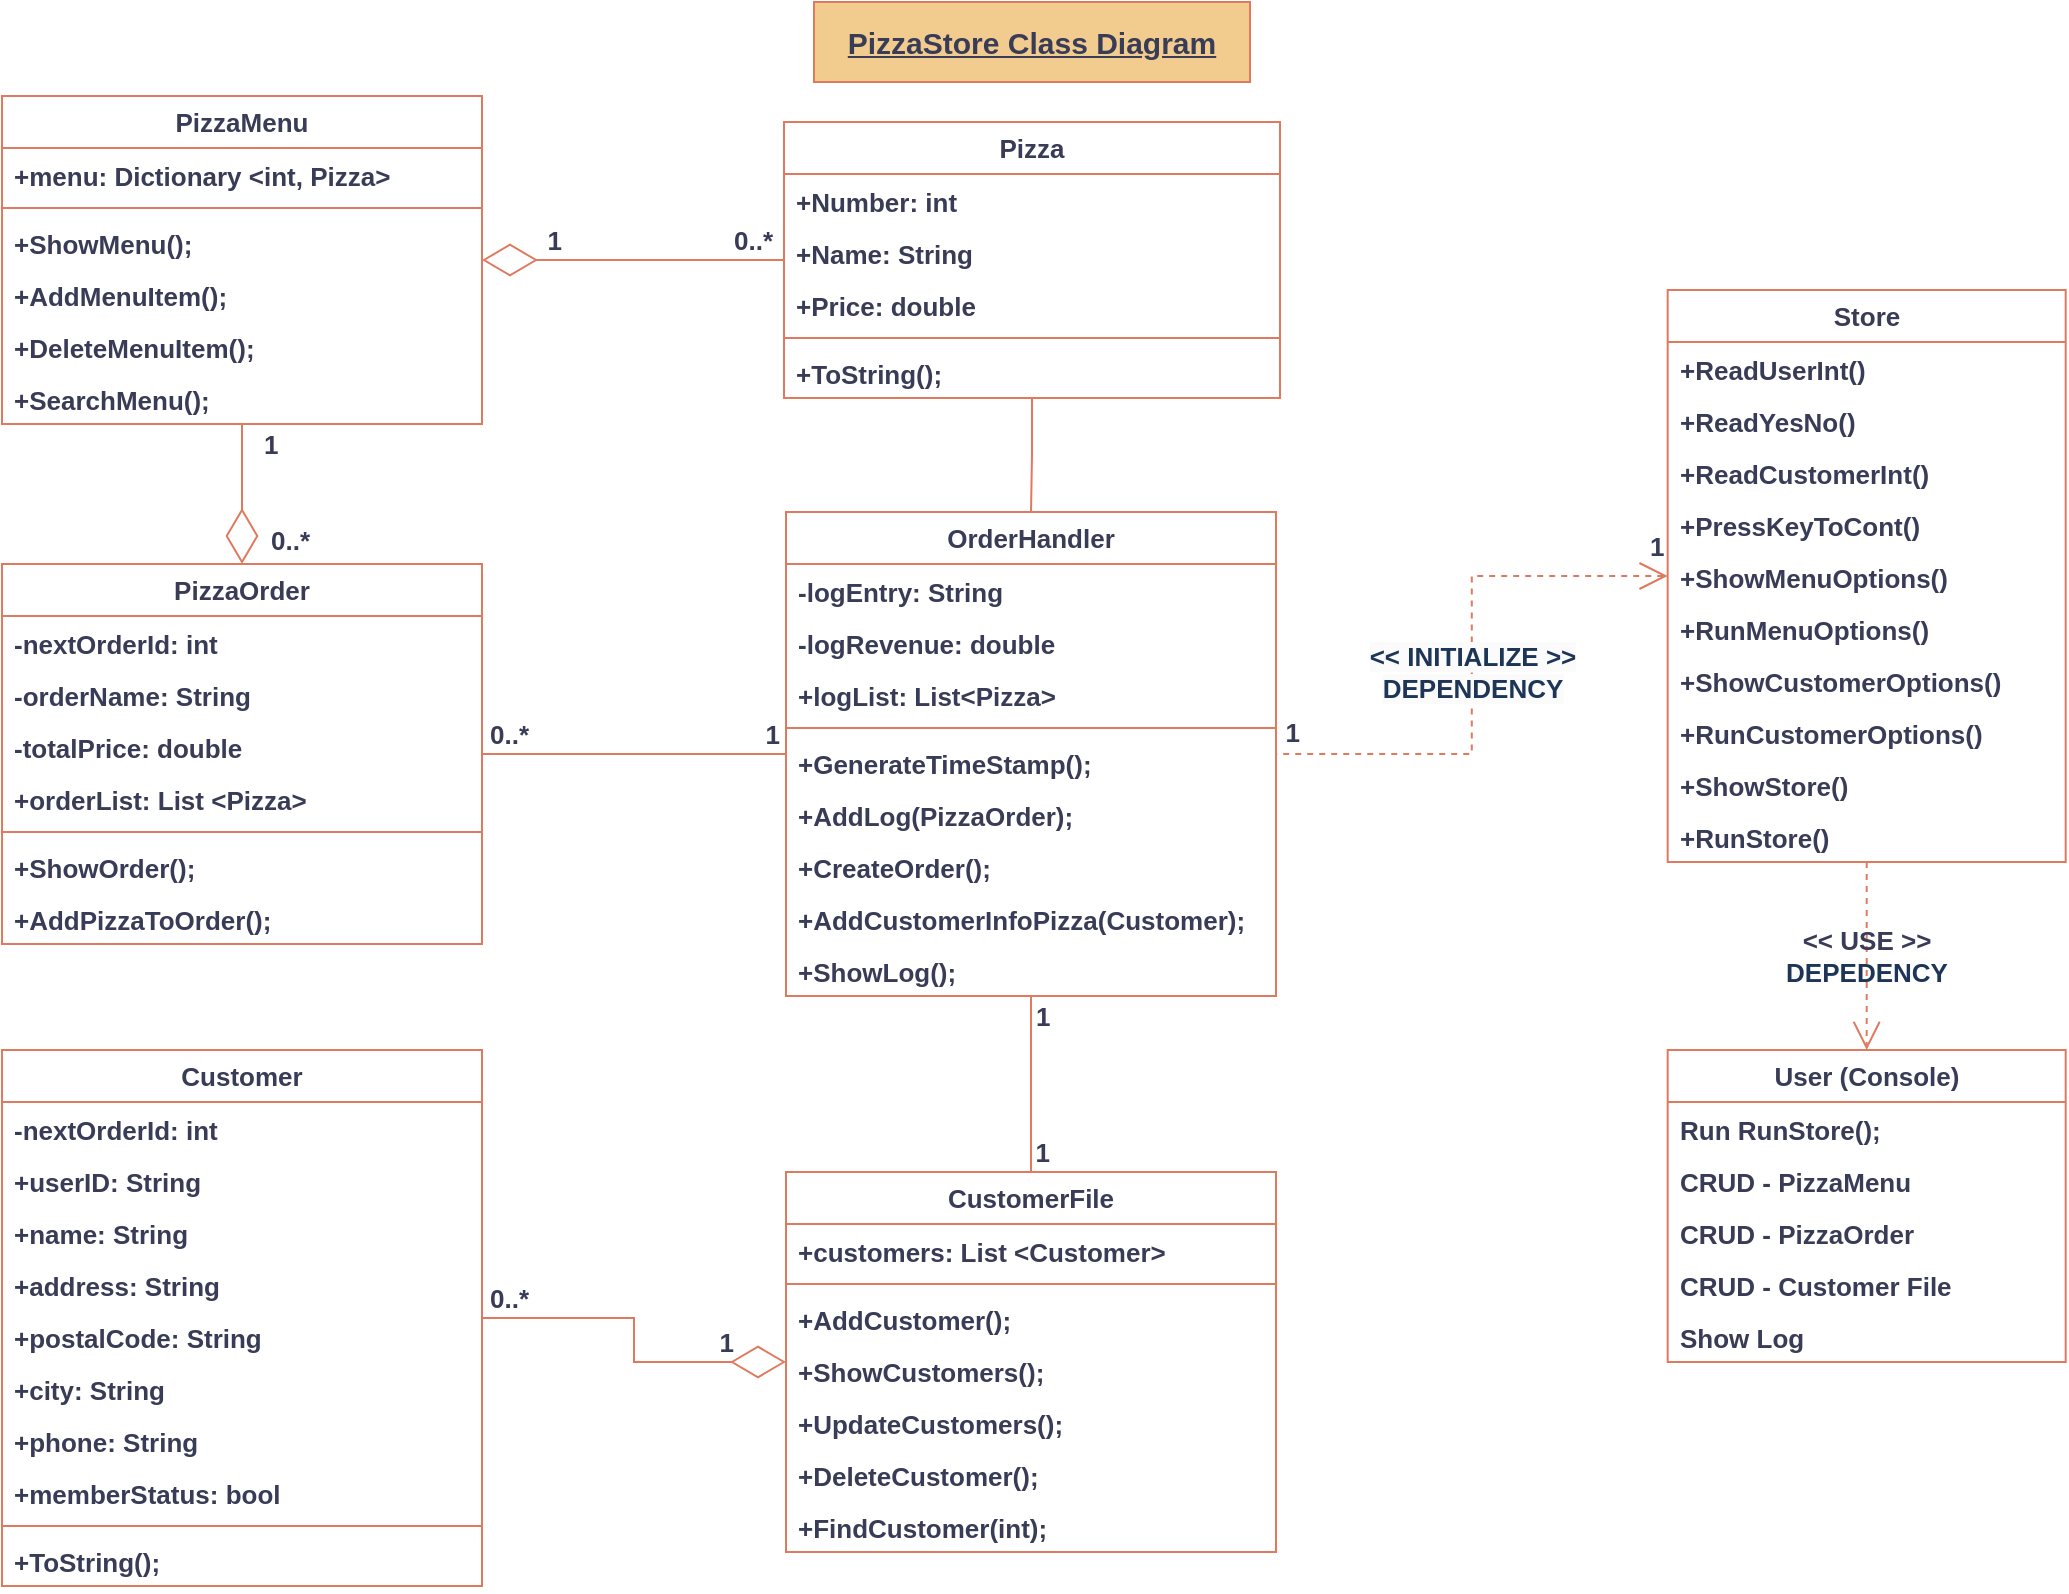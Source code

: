 <mxfile version="22.1.0" type="github">
  <diagram id="C5RBs43oDa-KdzZeNtuy" name="Page-1">
    <mxGraphModel dx="1185" dy="627" grid="1" gridSize="10" guides="1" tooltips="1" connect="1" arrows="1" fold="1" page="1" pageScale="1" pageWidth="1169" pageHeight="827" math="0" shadow="0">
      <root>
        <mxCell id="WIyWlLk6GJQsqaUBKTNV-0" />
        <mxCell id="WIyWlLk6GJQsqaUBKTNV-1" parent="WIyWlLk6GJQsqaUBKTNV-0" />
        <mxCell id="bQJ-rLeKdSGz1fPd3Oes-1" style="edgeStyle=orthogonalEdgeStyle;rounded=0;orthogonalLoop=1;jettySize=auto;html=1;endArrow=none;endFill=0;fillColor=#F2CC8F;strokeColor=#E07A5F;labelBackgroundColor=none;fontColor=default;" parent="WIyWlLk6GJQsqaUBKTNV-1" source="Lri-4pAWPh4FQ8ncXx80-12" target="Lri-4pAWPh4FQ8ncXx80-90" edge="1">
          <mxGeometry relative="1" as="geometry" />
        </mxCell>
        <mxCell id="Lri-4pAWPh4FQ8ncXx80-12" value="Pizza" style="swimlane;fontStyle=1;childLayout=stackLayout;horizontal=1;startSize=26;fillColor=none;horizontalStack=0;resizeParent=1;resizeParentMax=0;resizeLast=0;collapsible=1;marginBottom=0;whiteSpace=wrap;html=1;fontSize=13;spacing=2;rounded=0;labelBackgroundColor=none;strokeColor=#E07A5F;fontColor=#393C56;" parent="WIyWlLk6GJQsqaUBKTNV-1" vertex="1">
          <mxGeometry x="461" y="75" width="248" height="138" as="geometry" />
        </mxCell>
        <mxCell id="Lri-4pAWPh4FQ8ncXx80-13" value="+Number: int" style="text;strokeColor=none;fillColor=none;align=left;verticalAlign=top;spacingLeft=4;spacingRight=4;overflow=hidden;rotatable=0;points=[[0,0.5],[1,0.5]];portConstraint=eastwest;whiteSpace=wrap;html=1;fontSize=13;spacing=2;rounded=0;labelBackgroundColor=none;fontColor=#393C56;fontStyle=1" parent="Lri-4pAWPh4FQ8ncXx80-12" vertex="1">
          <mxGeometry y="26" width="248" height="26" as="geometry" />
        </mxCell>
        <mxCell id="Lri-4pAWPh4FQ8ncXx80-14" value="+Name: String" style="text;strokeColor=none;fillColor=none;align=left;verticalAlign=top;spacingLeft=4;spacingRight=4;overflow=hidden;rotatable=0;points=[[0,0.5],[1,0.5]];portConstraint=eastwest;whiteSpace=wrap;html=1;fontSize=13;spacing=2;rounded=0;labelBackgroundColor=none;fontColor=#393C56;fontStyle=1" parent="Lri-4pAWPh4FQ8ncXx80-12" vertex="1">
          <mxGeometry y="52" width="248" height="26" as="geometry" />
        </mxCell>
        <mxCell id="Lri-4pAWPh4FQ8ncXx80-15" value="+Price: double" style="text;strokeColor=none;fillColor=none;align=left;verticalAlign=top;spacingLeft=4;spacingRight=4;overflow=hidden;rotatable=0;points=[[0,0.5],[1,0.5]];portConstraint=eastwest;whiteSpace=wrap;html=1;fontSize=13;spacing=2;rounded=0;labelBackgroundColor=none;fontColor=#393C56;fontStyle=1" parent="Lri-4pAWPh4FQ8ncXx80-12" vertex="1">
          <mxGeometry y="78" width="248" height="26" as="geometry" />
        </mxCell>
        <mxCell id="Lri-4pAWPh4FQ8ncXx80-107" value="" style="line;strokeWidth=1;fillColor=none;align=left;verticalAlign=middle;spacingTop=-1;spacingLeft=3;spacingRight=3;rotatable=0;labelPosition=right;points=[];portConstraint=eastwest;strokeColor=#E07A5F;fontColor=#393C56;labelBackgroundColor=none;" parent="Lri-4pAWPh4FQ8ncXx80-12" vertex="1">
          <mxGeometry y="104" width="248" height="8" as="geometry" />
        </mxCell>
        <mxCell id="Lri-4pAWPh4FQ8ncXx80-108" value="+ToString();" style="text;strokeColor=none;fillColor=none;align=left;verticalAlign=top;spacingLeft=4;spacingRight=4;overflow=hidden;rotatable=0;points=[[0,0.5],[1,0.5]];portConstraint=eastwest;whiteSpace=wrap;html=1;fontSize=13;spacing=2;rounded=0;labelBackgroundColor=none;fontColor=#393C56;fontStyle=1" parent="Lri-4pAWPh4FQ8ncXx80-12" vertex="1">
          <mxGeometry y="112" width="248" height="26" as="geometry" />
        </mxCell>
        <mxCell id="Lri-4pAWPh4FQ8ncXx80-16" value="User (Console)" style="swimlane;fontStyle=1;childLayout=stackLayout;horizontal=1;startSize=26;fillColor=none;horizontalStack=0;resizeParent=1;resizeParentMax=0;resizeLast=0;collapsible=1;marginBottom=0;whiteSpace=wrap;html=1;fontSize=13;spacing=2;rounded=0;labelBackgroundColor=none;strokeColor=#E07A5F;fontColor=#393C56;" parent="WIyWlLk6GJQsqaUBKTNV-1" vertex="1">
          <mxGeometry x="902.84" y="539" width="199" height="156" as="geometry" />
        </mxCell>
        <mxCell id="Lri-4pAWPh4FQ8ncXx80-17" value="Run RunStore();" style="text;strokeColor=none;fillColor=none;align=left;verticalAlign=top;spacingLeft=4;spacingRight=4;overflow=hidden;rotatable=0;points=[[0,0.5],[1,0.5]];portConstraint=eastwest;whiteSpace=wrap;html=1;fontSize=13;spacing=2;rounded=0;labelBackgroundColor=none;fontColor=#393C56;fontStyle=1" parent="Lri-4pAWPh4FQ8ncXx80-16" vertex="1">
          <mxGeometry y="26" width="199" height="26" as="geometry" />
        </mxCell>
        <mxCell id="Lri-4pAWPh4FQ8ncXx80-18" value="CRUD - PizzaMenu" style="text;strokeColor=none;fillColor=none;align=left;verticalAlign=top;spacingLeft=4;spacingRight=4;overflow=hidden;rotatable=0;points=[[0,0.5],[1,0.5]];portConstraint=eastwest;whiteSpace=wrap;html=1;fontSize=13;spacing=2;rounded=0;labelBackgroundColor=none;fontColor=#393C56;fontStyle=1" parent="Lri-4pAWPh4FQ8ncXx80-16" vertex="1">
          <mxGeometry y="52" width="199" height="26" as="geometry" />
        </mxCell>
        <mxCell id="Lri-4pAWPh4FQ8ncXx80-110" value="CRUD - PizzaOrder" style="text;strokeColor=none;fillColor=none;align=left;verticalAlign=top;spacingLeft=4;spacingRight=4;overflow=hidden;rotatable=0;points=[[0,0.5],[1,0.5]];portConstraint=eastwest;whiteSpace=wrap;html=1;fontSize=13;spacing=2;rounded=0;labelBackgroundColor=none;fontColor=#393C56;fontStyle=1" parent="Lri-4pAWPh4FQ8ncXx80-16" vertex="1">
          <mxGeometry y="78" width="199" height="26" as="geometry" />
        </mxCell>
        <mxCell id="Lri-4pAWPh4FQ8ncXx80-19" value="CRUD - Customer File&amp;nbsp;" style="text;strokeColor=none;fillColor=none;align=left;verticalAlign=top;spacingLeft=4;spacingRight=4;overflow=hidden;rotatable=0;points=[[0,0.5],[1,0.5]];portConstraint=eastwest;whiteSpace=wrap;html=1;fontSize=13;spacing=2;rounded=0;labelBackgroundColor=none;fontColor=#393C56;fontStyle=1" parent="Lri-4pAWPh4FQ8ncXx80-16" vertex="1">
          <mxGeometry y="104" width="199" height="26" as="geometry" />
        </mxCell>
        <mxCell id="Lri-4pAWPh4FQ8ncXx80-20" value="Show Log" style="text;strokeColor=none;fillColor=none;align=left;verticalAlign=top;spacingLeft=4;spacingRight=4;overflow=hidden;rotatable=0;points=[[0,0.5],[1,0.5]];portConstraint=eastwest;whiteSpace=wrap;html=1;fontSize=13;spacing=2;rounded=0;labelBackgroundColor=none;fontColor=#393C56;fontStyle=1" parent="Lri-4pAWPh4FQ8ncXx80-16" vertex="1">
          <mxGeometry y="130" width="199" height="26" as="geometry" />
        </mxCell>
        <mxCell id="Lri-4pAWPh4FQ8ncXx80-30" value="PizzaOrder" style="swimlane;fontStyle=1;childLayout=stackLayout;horizontal=1;startSize=26;fillColor=none;horizontalStack=0;resizeParent=1;resizeParentMax=0;resizeLast=0;collapsible=1;marginBottom=0;whiteSpace=wrap;html=1;fontSize=13;spacing=2;rounded=0;labelBackgroundColor=none;strokeColor=#E07A5F;fontColor=#393C56;" parent="WIyWlLk6GJQsqaUBKTNV-1" vertex="1">
          <mxGeometry x="70" y="296" width="240" height="190" as="geometry" />
        </mxCell>
        <mxCell id="Lri-4pAWPh4FQ8ncXx80-32" value="-nextOrderId: int" style="text;strokeColor=none;fillColor=none;align=left;verticalAlign=top;spacingLeft=4;spacingRight=4;overflow=hidden;rotatable=0;points=[[0,0.5],[1,0.5]];portConstraint=eastwest;whiteSpace=wrap;html=1;fontSize=13;spacing=2;rounded=0;labelBackgroundColor=none;fontColor=#393C56;fontStyle=1" parent="Lri-4pAWPh4FQ8ncXx80-30" vertex="1">
          <mxGeometry y="26" width="240" height="26" as="geometry" />
        </mxCell>
        <mxCell id="Lri-4pAWPh4FQ8ncXx80-33" value="-orderName: String" style="text;strokeColor=none;fillColor=none;align=left;verticalAlign=top;spacingLeft=4;spacingRight=4;overflow=hidden;rotatable=0;points=[[0,0.5],[1,0.5]];portConstraint=eastwest;whiteSpace=wrap;html=1;fontSize=13;spacing=2;rounded=0;labelBackgroundColor=none;fontColor=#393C56;fontStyle=1" parent="Lri-4pAWPh4FQ8ncXx80-30" vertex="1">
          <mxGeometry y="52" width="240" height="26" as="geometry" />
        </mxCell>
        <mxCell id="Lri-4pAWPh4FQ8ncXx80-34" value="-totalPrice: double" style="text;strokeColor=none;fillColor=none;align=left;verticalAlign=top;spacingLeft=4;spacingRight=4;overflow=hidden;rotatable=0;points=[[0,0.5],[1,0.5]];portConstraint=eastwest;whiteSpace=wrap;html=1;fontSize=13;spacing=2;rounded=0;labelBackgroundColor=none;fontColor=#393C56;fontStyle=1" parent="Lri-4pAWPh4FQ8ncXx80-30" vertex="1">
          <mxGeometry y="78" width="240" height="26" as="geometry" />
        </mxCell>
        <mxCell id="Lri-4pAWPh4FQ8ncXx80-31" value="+orderList: List &amp;lt;Pizza&amp;gt;" style="text;strokeColor=none;fillColor=none;align=left;verticalAlign=top;spacingLeft=4;spacingRight=4;overflow=hidden;rotatable=0;points=[[0,0.5],[1,0.5]];portConstraint=eastwest;whiteSpace=wrap;html=1;fontSize=13;spacing=2;rounded=0;labelBackgroundColor=none;fontColor=#393C56;fontStyle=1" parent="Lri-4pAWPh4FQ8ncXx80-30" vertex="1">
          <mxGeometry y="104" width="240" height="26" as="geometry" />
        </mxCell>
        <mxCell id="Lri-4pAWPh4FQ8ncXx80-101" value="" style="line;strokeWidth=1;fillColor=none;align=left;verticalAlign=middle;spacingTop=-1;spacingLeft=3;spacingRight=3;rotatable=0;labelPosition=right;points=[];portConstraint=eastwest;strokeColor=#E07A5F;labelBackgroundColor=none;fontColor=#393C56;fontSize=13;fontStyle=1" parent="Lri-4pAWPh4FQ8ncXx80-30" vertex="1">
          <mxGeometry y="130" width="240" height="8" as="geometry" />
        </mxCell>
        <mxCell id="Lri-4pAWPh4FQ8ncXx80-35" value="+ShowOrder();" style="text;strokeColor=none;fillColor=none;align=left;verticalAlign=top;spacingLeft=4;spacingRight=4;overflow=hidden;rotatable=0;points=[[0,0.5],[1,0.5]];portConstraint=eastwest;whiteSpace=wrap;html=1;fontSize=13;spacing=2;rounded=0;labelBackgroundColor=none;fontColor=#393C56;fontStyle=1" parent="Lri-4pAWPh4FQ8ncXx80-30" vertex="1">
          <mxGeometry y="138" width="240" height="26" as="geometry" />
        </mxCell>
        <mxCell id="Lri-4pAWPh4FQ8ncXx80-36" value="+AddPizzaToOrder();" style="text;strokeColor=none;fillColor=none;align=left;verticalAlign=top;spacingLeft=4;spacingRight=4;overflow=hidden;rotatable=0;points=[[0,0.5],[1,0.5]];portConstraint=eastwest;whiteSpace=wrap;html=1;fontSize=13;spacing=2;rounded=0;labelBackgroundColor=none;fontColor=#393C56;fontStyle=1" parent="Lri-4pAWPh4FQ8ncXx80-30" vertex="1">
          <mxGeometry y="164" width="240" height="26" as="geometry" />
        </mxCell>
        <mxCell id="Lri-4pAWPh4FQ8ncXx80-37" value="Store" style="swimlane;fontStyle=1;childLayout=stackLayout;horizontal=1;startSize=26;fillColor=none;horizontalStack=0;resizeParent=1;resizeParentMax=0;resizeLast=0;collapsible=1;marginBottom=0;whiteSpace=wrap;html=1;fontSize=13;spacing=2;rounded=0;labelBackgroundColor=none;strokeColor=#E07A5F;fontColor=#393C56;" parent="WIyWlLk6GJQsqaUBKTNV-1" vertex="1">
          <mxGeometry x="902.84" y="159" width="199" height="286" as="geometry" />
        </mxCell>
        <mxCell id="Lri-4pAWPh4FQ8ncXx80-38" value="+ReadUserInt()" style="text;strokeColor=none;fillColor=none;align=left;verticalAlign=top;spacingLeft=4;spacingRight=4;overflow=hidden;rotatable=0;points=[[0,0.5],[1,0.5]];portConstraint=eastwest;whiteSpace=wrap;html=1;fontSize=13;spacing=2;rounded=0;labelBackgroundColor=none;fontColor=#393C56;fontStyle=1" parent="Lri-4pAWPh4FQ8ncXx80-37" vertex="1">
          <mxGeometry y="26" width="199" height="26" as="geometry" />
        </mxCell>
        <mxCell id="Lri-4pAWPh4FQ8ncXx80-39" value="+ReadYesNo()" style="text;strokeColor=none;fillColor=none;align=left;verticalAlign=top;spacingLeft=4;spacingRight=4;overflow=hidden;rotatable=0;points=[[0,0.5],[1,0.5]];portConstraint=eastwest;whiteSpace=wrap;html=1;fontSize=13;spacing=2;rounded=0;labelBackgroundColor=none;fontColor=#393C56;fontStyle=1" parent="Lri-4pAWPh4FQ8ncXx80-37" vertex="1">
          <mxGeometry y="52" width="199" height="26" as="geometry" />
        </mxCell>
        <mxCell id="Lri-4pAWPh4FQ8ncXx80-40" value="+ReadCustomerInt()" style="text;strokeColor=none;fillColor=none;align=left;verticalAlign=top;spacingLeft=4;spacingRight=4;overflow=hidden;rotatable=0;points=[[0,0.5],[1,0.5]];portConstraint=eastwest;whiteSpace=wrap;html=1;fontSize=13;spacing=2;rounded=0;labelBackgroundColor=none;fontColor=#393C56;fontStyle=1" parent="Lri-4pAWPh4FQ8ncXx80-37" vertex="1">
          <mxGeometry y="78" width="199" height="26" as="geometry" />
        </mxCell>
        <mxCell id="Lri-4pAWPh4FQ8ncXx80-41" value="+PressKeyToCont()" style="text;strokeColor=none;fillColor=none;align=left;verticalAlign=top;spacingLeft=4;spacingRight=4;overflow=hidden;rotatable=0;points=[[0,0.5],[1,0.5]];portConstraint=eastwest;whiteSpace=wrap;html=1;fontSize=13;spacing=2;rounded=0;labelBackgroundColor=none;fontColor=#393C56;fontStyle=1" parent="Lri-4pAWPh4FQ8ncXx80-37" vertex="1">
          <mxGeometry y="104" width="199" height="26" as="geometry" />
        </mxCell>
        <mxCell id="Lri-4pAWPh4FQ8ncXx80-42" value="+ShowMenuOptions()" style="text;strokeColor=none;fillColor=none;align=left;verticalAlign=top;spacingLeft=4;spacingRight=4;overflow=hidden;rotatable=0;points=[[0,0.5],[1,0.5]];portConstraint=eastwest;whiteSpace=wrap;html=1;fontSize=13;spacing=2;rounded=0;labelBackgroundColor=none;fontColor=#393C56;fontStyle=1" parent="Lri-4pAWPh4FQ8ncXx80-37" vertex="1">
          <mxGeometry y="130" width="199" height="26" as="geometry" />
        </mxCell>
        <mxCell id="Lri-4pAWPh4FQ8ncXx80-43" value="+RunMenuOptions()" style="text;strokeColor=none;fillColor=none;align=left;verticalAlign=top;spacingLeft=4;spacingRight=4;overflow=hidden;rotatable=0;points=[[0,0.5],[1,0.5]];portConstraint=eastwest;whiteSpace=wrap;html=1;fontSize=13;spacing=2;rounded=0;labelBackgroundColor=none;fontColor=#393C56;fontStyle=1" parent="Lri-4pAWPh4FQ8ncXx80-37" vertex="1">
          <mxGeometry y="156" width="199" height="26" as="geometry" />
        </mxCell>
        <mxCell id="Lri-4pAWPh4FQ8ncXx80-44" value="+ShowCustomerOptions()" style="text;strokeColor=none;fillColor=none;align=left;verticalAlign=top;spacingLeft=4;spacingRight=4;overflow=hidden;rotatable=0;points=[[0,0.5],[1,0.5]];portConstraint=eastwest;whiteSpace=wrap;html=1;fontSize=13;spacing=2;rounded=0;labelBackgroundColor=none;fontColor=#393C56;fontStyle=1" parent="Lri-4pAWPh4FQ8ncXx80-37" vertex="1">
          <mxGeometry y="182" width="199" height="26" as="geometry" />
        </mxCell>
        <mxCell id="Lri-4pAWPh4FQ8ncXx80-45" value="+RunCustomerOptions()" style="text;strokeColor=none;fillColor=none;align=left;verticalAlign=top;spacingLeft=4;spacingRight=4;overflow=hidden;rotatable=0;points=[[0,0.5],[1,0.5]];portConstraint=eastwest;whiteSpace=wrap;html=1;fontSize=13;spacing=2;rounded=0;labelBackgroundColor=none;fontColor=#393C56;fontStyle=1" parent="Lri-4pAWPh4FQ8ncXx80-37" vertex="1">
          <mxGeometry y="208" width="199" height="26" as="geometry" />
        </mxCell>
        <mxCell id="Lri-4pAWPh4FQ8ncXx80-46" value="+ShowStore()" style="text;strokeColor=none;fillColor=none;align=left;verticalAlign=top;spacingLeft=4;spacingRight=4;overflow=hidden;rotatable=0;points=[[0,0.5],[1,0.5]];portConstraint=eastwest;whiteSpace=wrap;html=1;fontSize=13;spacing=2;rounded=0;labelBackgroundColor=none;fontColor=#393C56;fontStyle=1" parent="Lri-4pAWPh4FQ8ncXx80-37" vertex="1">
          <mxGeometry y="234" width="199" height="26" as="geometry" />
        </mxCell>
        <mxCell id="Lri-4pAWPh4FQ8ncXx80-47" value="+RunStore()" style="text;strokeColor=none;fillColor=none;align=left;verticalAlign=top;spacingLeft=4;spacingRight=4;overflow=hidden;rotatable=0;points=[[0,0.5],[1,0.5]];portConstraint=eastwest;whiteSpace=wrap;html=1;fontSize=13;spacing=2;rounded=0;labelBackgroundColor=none;fontColor=#393C56;fontStyle=1" parent="Lri-4pAWPh4FQ8ncXx80-37" vertex="1">
          <mxGeometry y="260" width="199" height="26" as="geometry" />
        </mxCell>
        <mxCell id="Lri-4pAWPh4FQ8ncXx80-48" value="Customer" style="swimlane;fontStyle=1;childLayout=stackLayout;horizontal=1;startSize=26;fillColor=none;horizontalStack=0;resizeParent=1;resizeParentMax=0;resizeLast=0;collapsible=1;marginBottom=0;whiteSpace=wrap;html=1;fontSize=13;spacing=2;rounded=0;labelBackgroundColor=none;strokeColor=#E07A5F;fontColor=#393C56;" parent="WIyWlLk6GJQsqaUBKTNV-1" vertex="1">
          <mxGeometry x="70" y="539" width="240" height="268" as="geometry" />
        </mxCell>
        <mxCell id="Lri-4pAWPh4FQ8ncXx80-49" value="-nextOrderId: int" style="text;strokeColor=none;fillColor=none;align=left;verticalAlign=top;spacingLeft=4;spacingRight=4;overflow=hidden;rotatable=0;points=[[0,0.5],[1,0.5]];portConstraint=eastwest;whiteSpace=wrap;html=1;fontSize=13;spacing=2;rounded=0;labelBackgroundColor=none;fontColor=#393C56;fontStyle=1" parent="Lri-4pAWPh4FQ8ncXx80-48" vertex="1">
          <mxGeometry y="26" width="240" height="26" as="geometry" />
        </mxCell>
        <mxCell id="Lri-4pAWPh4FQ8ncXx80-109" value="+userID: String" style="text;strokeColor=none;fillColor=none;align=left;verticalAlign=top;spacingLeft=4;spacingRight=4;overflow=hidden;rotatable=0;points=[[0,0.5],[1,0.5]];portConstraint=eastwest;whiteSpace=wrap;html=1;fontSize=13;spacing=2;rounded=0;labelBackgroundColor=none;fontColor=#393C56;fontStyle=1" parent="Lri-4pAWPh4FQ8ncXx80-48" vertex="1">
          <mxGeometry y="52" width="240" height="26" as="geometry" />
        </mxCell>
        <mxCell id="Lri-4pAWPh4FQ8ncXx80-50" value="+name: String" style="text;strokeColor=none;fillColor=none;align=left;verticalAlign=top;spacingLeft=4;spacingRight=4;overflow=hidden;rotatable=0;points=[[0,0.5],[1,0.5]];portConstraint=eastwest;whiteSpace=wrap;html=1;fontSize=13;spacing=2;rounded=0;labelBackgroundColor=none;fontColor=#393C56;fontStyle=1" parent="Lri-4pAWPh4FQ8ncXx80-48" vertex="1">
          <mxGeometry y="78" width="240" height="26" as="geometry" />
        </mxCell>
        <mxCell id="Lri-4pAWPh4FQ8ncXx80-51" value="+address: String" style="text;strokeColor=none;fillColor=none;align=left;verticalAlign=top;spacingLeft=4;spacingRight=4;overflow=hidden;rotatable=0;points=[[0,0.5],[1,0.5]];portConstraint=eastwest;whiteSpace=wrap;html=1;fontSize=13;spacing=2;rounded=0;labelBackgroundColor=none;fontColor=#393C56;fontStyle=1" parent="Lri-4pAWPh4FQ8ncXx80-48" vertex="1">
          <mxGeometry y="104" width="240" height="26" as="geometry" />
        </mxCell>
        <mxCell id="Lri-4pAWPh4FQ8ncXx80-52" value="+postalCode: String" style="text;strokeColor=none;fillColor=none;align=left;verticalAlign=top;spacingLeft=4;spacingRight=4;overflow=hidden;rotatable=0;points=[[0,0.5],[1,0.5]];portConstraint=eastwest;whiteSpace=wrap;html=1;fontSize=13;spacing=2;rounded=0;labelBackgroundColor=none;fontColor=#393C56;fontStyle=1" parent="Lri-4pAWPh4FQ8ncXx80-48" vertex="1">
          <mxGeometry y="130" width="240" height="26" as="geometry" />
        </mxCell>
        <mxCell id="Lri-4pAWPh4FQ8ncXx80-53" value="+city: String" style="text;strokeColor=none;fillColor=none;align=left;verticalAlign=top;spacingLeft=4;spacingRight=4;overflow=hidden;rotatable=0;points=[[0,0.5],[1,0.5]];portConstraint=eastwest;whiteSpace=wrap;html=1;fontSize=13;spacing=2;rounded=0;labelBackgroundColor=none;fontColor=#393C56;fontStyle=1" parent="Lri-4pAWPh4FQ8ncXx80-48" vertex="1">
          <mxGeometry y="156" width="240" height="26" as="geometry" />
        </mxCell>
        <mxCell id="Lri-4pAWPh4FQ8ncXx80-54" value="+phone: String" style="text;strokeColor=none;fillColor=none;align=left;verticalAlign=top;spacingLeft=4;spacingRight=4;overflow=hidden;rotatable=0;points=[[0,0.5],[1,0.5]];portConstraint=eastwest;whiteSpace=wrap;html=1;fontSize=13;spacing=2;rounded=0;labelBackgroundColor=none;fontColor=#393C56;fontStyle=1" parent="Lri-4pAWPh4FQ8ncXx80-48" vertex="1">
          <mxGeometry y="182" width="240" height="26" as="geometry" />
        </mxCell>
        <mxCell id="Lri-4pAWPh4FQ8ncXx80-55" value="+memberStatus: bool" style="text;strokeColor=none;fillColor=none;align=left;verticalAlign=top;spacingLeft=4;spacingRight=4;overflow=hidden;rotatable=0;points=[[0,0.5],[1,0.5]];portConstraint=eastwest;whiteSpace=wrap;html=1;fontSize=13;spacing=2;rounded=0;labelBackgroundColor=none;fontColor=#393C56;fontStyle=1" parent="Lri-4pAWPh4FQ8ncXx80-48" vertex="1">
          <mxGeometry y="208" width="240" height="26" as="geometry" />
        </mxCell>
        <mxCell id="Lri-4pAWPh4FQ8ncXx80-104" value="" style="line;strokeWidth=1;fillColor=none;align=left;verticalAlign=middle;spacingTop=-1;spacingLeft=3;spacingRight=3;rotatable=0;labelPosition=right;points=[];portConstraint=eastwest;strokeColor=#E07A5F;labelBackgroundColor=none;fontColor=#393C56;fontSize=13;fontStyle=1" parent="Lri-4pAWPh4FQ8ncXx80-48" vertex="1">
          <mxGeometry y="234" width="240" height="8" as="geometry" />
        </mxCell>
        <mxCell id="Lri-4pAWPh4FQ8ncXx80-102" value="+ToString();" style="text;strokeColor=none;fillColor=none;align=left;verticalAlign=top;spacingLeft=4;spacingRight=4;overflow=hidden;rotatable=0;points=[[0,0.5],[1,0.5]];portConstraint=eastwest;whiteSpace=wrap;html=1;fontSize=13;spacing=2;rounded=0;labelBackgroundColor=none;fontColor=#393C56;fontStyle=1" parent="Lri-4pAWPh4FQ8ncXx80-48" vertex="1">
          <mxGeometry y="242" width="240" height="26" as="geometry" />
        </mxCell>
        <mxCell id="Lri-4pAWPh4FQ8ncXx80-56" value="PizzaMenu" style="swimlane;fontStyle=1;childLayout=stackLayout;horizontal=1;startSize=26;fillColor=none;horizontalStack=0;resizeParent=1;resizeParentMax=0;resizeLast=0;collapsible=1;marginBottom=0;whiteSpace=wrap;html=1;fontSize=13;spacing=2;rounded=0;labelBackgroundColor=none;strokeColor=#E07A5F;fontColor=#393C56;" parent="WIyWlLk6GJQsqaUBKTNV-1" vertex="1">
          <mxGeometry x="70" y="62" width="240" height="164" as="geometry" />
        </mxCell>
        <mxCell id="Lri-4pAWPh4FQ8ncXx80-57" value="+menu: Dictionary &amp;lt;int, Pizza&amp;gt;" style="text;strokeColor=none;fillColor=none;align=left;verticalAlign=top;spacingLeft=4;spacingRight=4;overflow=hidden;rotatable=0;points=[[0,0.5],[1,0.5]];portConstraint=eastwest;whiteSpace=wrap;html=1;fontSize=13;spacing=2;rounded=0;labelBackgroundColor=none;fontColor=#393C56;fontStyle=1" parent="Lri-4pAWPh4FQ8ncXx80-56" vertex="1">
          <mxGeometry y="26" width="240" height="26" as="geometry" />
        </mxCell>
        <mxCell id="Lri-4pAWPh4FQ8ncXx80-106" value="" style="line;strokeWidth=1;fillColor=none;align=left;verticalAlign=middle;spacingTop=-1;spacingLeft=3;spacingRight=3;rotatable=0;labelPosition=right;points=[];portConstraint=eastwest;strokeColor=#E07A5F;labelBackgroundColor=none;fontColor=#393C56;fontSize=13;fontStyle=1" parent="Lri-4pAWPh4FQ8ncXx80-56" vertex="1">
          <mxGeometry y="52" width="240" height="8" as="geometry" />
        </mxCell>
        <mxCell id="Lri-4pAWPh4FQ8ncXx80-59" value="+ShowMenu();" style="text;strokeColor=none;fillColor=none;align=left;verticalAlign=top;spacingLeft=4;spacingRight=4;overflow=hidden;rotatable=0;points=[[0,0.5],[1,0.5]];portConstraint=eastwest;whiteSpace=wrap;html=1;fontSize=13;spacing=2;rounded=0;labelBackgroundColor=none;fontColor=#393C56;fontStyle=1" parent="Lri-4pAWPh4FQ8ncXx80-56" vertex="1">
          <mxGeometry y="60" width="240" height="26" as="geometry" />
        </mxCell>
        <mxCell id="Lri-4pAWPh4FQ8ncXx80-58" value="+AddMenuItem();" style="text;strokeColor=none;fillColor=none;align=left;verticalAlign=top;spacingLeft=4;spacingRight=4;overflow=hidden;rotatable=0;points=[[0,0.5],[1,0.5]];portConstraint=eastwest;whiteSpace=wrap;html=1;fontSize=13;spacing=2;rounded=0;labelBackgroundColor=none;fontColor=#393C56;fontStyle=1" parent="Lri-4pAWPh4FQ8ncXx80-56" vertex="1">
          <mxGeometry y="86" width="240" height="26" as="geometry" />
        </mxCell>
        <mxCell id="Lri-4pAWPh4FQ8ncXx80-60" value="+DeleteMenuItem();" style="text;strokeColor=none;fillColor=none;align=left;verticalAlign=top;spacingLeft=4;spacingRight=4;overflow=hidden;rotatable=0;points=[[0,0.5],[1,0.5]];portConstraint=eastwest;whiteSpace=wrap;html=1;fontSize=13;spacing=2;rounded=0;labelBackgroundColor=none;fontColor=#393C56;fontStyle=1" parent="Lri-4pAWPh4FQ8ncXx80-56" vertex="1">
          <mxGeometry y="112" width="240" height="26" as="geometry" />
        </mxCell>
        <mxCell id="Lri-4pAWPh4FQ8ncXx80-61" value="+SearchMenu();" style="text;strokeColor=none;fillColor=none;align=left;verticalAlign=top;spacingLeft=4;spacingRight=4;overflow=hidden;rotatable=0;points=[[0,0.5],[1,0.5]];portConstraint=eastwest;whiteSpace=wrap;html=1;fontSize=13;spacing=2;rounded=0;labelBackgroundColor=none;fontColor=#393C56;fontStyle=1" parent="Lri-4pAWPh4FQ8ncXx80-56" vertex="1">
          <mxGeometry y="138" width="240" height="26" as="geometry" />
        </mxCell>
        <mxCell id="Lri-4pAWPh4FQ8ncXx80-62" value="CustomerFile" style="swimlane;fontStyle=1;childLayout=stackLayout;horizontal=1;startSize=26;fillColor=none;horizontalStack=0;resizeParent=1;resizeParentMax=0;resizeLast=0;collapsible=1;marginBottom=0;whiteSpace=wrap;html=1;fontSize=13;spacing=2;rounded=0;labelBackgroundColor=none;strokeColor=#E07A5F;fontColor=#393C56;" parent="WIyWlLk6GJQsqaUBKTNV-1" vertex="1">
          <mxGeometry x="462" y="600" width="245" height="190" as="geometry" />
        </mxCell>
        <mxCell id="Lri-4pAWPh4FQ8ncXx80-63" value="+customers: List &amp;lt;Customer&amp;gt;" style="text;strokeColor=none;fillColor=none;align=left;verticalAlign=top;spacingLeft=4;spacingRight=4;overflow=hidden;rotatable=0;points=[[0,0.5],[1,0.5]];portConstraint=eastwest;whiteSpace=wrap;html=1;fontSize=13;spacing=2;rounded=0;labelBackgroundColor=none;fontColor=#393C56;fontStyle=1" parent="Lri-4pAWPh4FQ8ncXx80-62" vertex="1">
          <mxGeometry y="26" width="245" height="26" as="geometry" />
        </mxCell>
        <mxCell id="Lri-4pAWPh4FQ8ncXx80-105" value="" style="line;strokeWidth=1;fillColor=none;align=left;verticalAlign=middle;spacingTop=-1;spacingLeft=3;spacingRight=3;rotatable=0;labelPosition=right;points=[];portConstraint=eastwest;strokeColor=#E07A5F;labelBackgroundColor=none;fontColor=#393C56;fontSize=13;fontStyle=1" parent="Lri-4pAWPh4FQ8ncXx80-62" vertex="1">
          <mxGeometry y="52" width="245" height="8" as="geometry" />
        </mxCell>
        <mxCell id="Lri-4pAWPh4FQ8ncXx80-64" value="+AddCustomer();" style="text;strokeColor=none;fillColor=none;align=left;verticalAlign=top;spacingLeft=4;spacingRight=4;overflow=hidden;rotatable=0;points=[[0,0.5],[1,0.5]];portConstraint=eastwest;whiteSpace=wrap;html=1;fontSize=13;spacing=2;rounded=0;labelBackgroundColor=none;fontColor=#393C56;fontStyle=1" parent="Lri-4pAWPh4FQ8ncXx80-62" vertex="1">
          <mxGeometry y="60" width="245" height="26" as="geometry" />
        </mxCell>
        <mxCell id="Lri-4pAWPh4FQ8ncXx80-65" value="+ShowCustomers();" style="text;strokeColor=none;fillColor=none;align=left;verticalAlign=top;spacingLeft=4;spacingRight=4;overflow=hidden;rotatable=0;points=[[0,0.5],[1,0.5]];portConstraint=eastwest;whiteSpace=wrap;html=1;fontSize=13;spacing=2;rounded=0;labelBackgroundColor=none;fontColor=#393C56;fontStyle=1" parent="Lri-4pAWPh4FQ8ncXx80-62" vertex="1">
          <mxGeometry y="86" width="245" height="26" as="geometry" />
        </mxCell>
        <mxCell id="Lri-4pAWPh4FQ8ncXx80-66" value="+UpdateCustomers();" style="text;strokeColor=none;fillColor=none;align=left;verticalAlign=top;spacingLeft=4;spacingRight=4;overflow=hidden;rotatable=0;points=[[0,0.5],[1,0.5]];portConstraint=eastwest;whiteSpace=wrap;html=1;fontSize=13;spacing=2;rounded=0;labelBackgroundColor=none;fontColor=#393C56;fontStyle=1" parent="Lri-4pAWPh4FQ8ncXx80-62" vertex="1">
          <mxGeometry y="112" width="245" height="26" as="geometry" />
        </mxCell>
        <mxCell id="Lri-4pAWPh4FQ8ncXx80-67" value="+DeleteCustomer();" style="text;strokeColor=none;fillColor=none;align=left;verticalAlign=top;spacingLeft=4;spacingRight=4;overflow=hidden;rotatable=0;points=[[0,0.5],[1,0.5]];portConstraint=eastwest;whiteSpace=wrap;html=1;fontSize=13;spacing=2;rounded=0;labelBackgroundColor=none;fontColor=#393C56;fontStyle=1" parent="Lri-4pAWPh4FQ8ncXx80-62" vertex="1">
          <mxGeometry y="138" width="245" height="26" as="geometry" />
        </mxCell>
        <mxCell id="Lri-4pAWPh4FQ8ncXx80-68" value="+FindCustomer(int);" style="text;strokeColor=none;fillColor=none;align=left;verticalAlign=top;spacingLeft=4;spacingRight=4;overflow=hidden;rotatable=0;points=[[0,0.5],[1,0.5]];portConstraint=eastwest;whiteSpace=wrap;html=1;fontSize=13;spacing=2;rounded=0;labelBackgroundColor=none;fontColor=#393C56;fontStyle=1" parent="Lri-4pAWPh4FQ8ncXx80-62" vertex="1">
          <mxGeometry y="164" width="245" height="26" as="geometry" />
        </mxCell>
        <mxCell id="Lri-4pAWPh4FQ8ncXx80-69" value="" style="endArrow=diamondThin;html=1;edgeStyle=orthogonalEdgeStyle;rounded=0;endFill=0;startSize=6;endSize=25;fontSize=13;labelBackgroundColor=none;strokeColor=#E07A5F;fontColor=default;fontStyle=1" parent="WIyWlLk6GJQsqaUBKTNV-1" source="Lri-4pAWPh4FQ8ncXx80-48" target="Lri-4pAWPh4FQ8ncXx80-62" edge="1">
          <mxGeometry relative="1" as="geometry">
            <mxPoint x="280" y="668.29" as="sourcePoint" />
            <mxPoint x="440" y="668.29" as="targetPoint" />
          </mxGeometry>
        </mxCell>
        <mxCell id="Lri-4pAWPh4FQ8ncXx80-70" value="0..*" style="edgeLabel;resizable=0;html=1;align=left;verticalAlign=bottom;fontSize=13;rounded=0;labelBackgroundColor=none;fontColor=#393C56;fontStyle=1" parent="Lri-4pAWPh4FQ8ncXx80-69" connectable="0" vertex="1">
          <mxGeometry x="-1" relative="1" as="geometry">
            <mxPoint x="2" as="offset" />
          </mxGeometry>
        </mxCell>
        <mxCell id="Lri-4pAWPh4FQ8ncXx80-71" value="1" style="edgeLabel;resizable=0;html=1;align=right;verticalAlign=bottom;fontSize=13;rounded=0;labelBackgroundColor=none;fontColor=#393C56;fontStyle=1" parent="Lri-4pAWPh4FQ8ncXx80-69" connectable="0" vertex="1">
          <mxGeometry x="1" relative="1" as="geometry">
            <mxPoint x="-26" as="offset" />
          </mxGeometry>
        </mxCell>
        <mxCell id="Lri-4pAWPh4FQ8ncXx80-72" value="" style="endArrow=diamondThin;html=1;edgeStyle=orthogonalEdgeStyle;rounded=0;endFill=0;startSize=6;endSize=25;fontSize=13;labelBackgroundColor=none;strokeColor=#E07A5F;fontColor=default;fontStyle=1" parent="WIyWlLk6GJQsqaUBKTNV-1" source="Lri-4pAWPh4FQ8ncXx80-12" target="Lri-4pAWPh4FQ8ncXx80-56" edge="1">
          <mxGeometry relative="1" as="geometry">
            <mxPoint x="505" y="230" as="sourcePoint" />
            <mxPoint x="238" y="230" as="targetPoint" />
          </mxGeometry>
        </mxCell>
        <mxCell id="Lri-4pAWPh4FQ8ncXx80-73" value="0..*" style="edgeLabel;resizable=0;html=1;align=left;verticalAlign=bottom;fontSize=13;rounded=0;labelBackgroundColor=none;fontColor=#393C56;fontStyle=1" parent="Lri-4pAWPh4FQ8ncXx80-72" connectable="0" vertex="1">
          <mxGeometry x="-1" relative="1" as="geometry">
            <mxPoint x="-27" as="offset" />
          </mxGeometry>
        </mxCell>
        <mxCell id="Lri-4pAWPh4FQ8ncXx80-74" value="1" style="edgeLabel;resizable=0;html=1;align=right;verticalAlign=bottom;fontSize=13;rounded=0;labelBackgroundColor=none;fontColor=#393C56;fontStyle=1" parent="Lri-4pAWPh4FQ8ncXx80-72" connectable="0" vertex="1">
          <mxGeometry x="1" relative="1" as="geometry">
            <mxPoint x="40" as="offset" />
          </mxGeometry>
        </mxCell>
        <mxCell id="Lri-4pAWPh4FQ8ncXx80-75" value="" style="endArrow=diamondThin;html=1;edgeStyle=orthogonalEdgeStyle;rounded=0;fontSize=13;startArrow=none;startFill=0;startSize=25;endFill=0;endSize=25;labelBackgroundColor=none;strokeColor=#E07A5F;fontColor=default;fontStyle=1" parent="WIyWlLk6GJQsqaUBKTNV-1" source="Lri-4pAWPh4FQ8ncXx80-56" target="Lri-4pAWPh4FQ8ncXx80-30" edge="1">
          <mxGeometry relative="1" as="geometry">
            <mxPoint x="460" y="430" as="sourcePoint" />
            <mxPoint x="620" y="430" as="targetPoint" />
          </mxGeometry>
        </mxCell>
        <mxCell id="Lri-4pAWPh4FQ8ncXx80-76" value="1" style="edgeLabel;resizable=0;html=1;align=left;verticalAlign=bottom;fontSize=13;rounded=0;labelBackgroundColor=none;fontColor=#393C56;fontStyle=1" parent="Lri-4pAWPh4FQ8ncXx80-75" connectable="0" vertex="1">
          <mxGeometry x="-1" relative="1" as="geometry">
            <mxPoint x="9" y="20" as="offset" />
          </mxGeometry>
        </mxCell>
        <mxCell id="Lri-4pAWPh4FQ8ncXx80-77" value="0..*" style="edgeLabel;resizable=0;html=1;align=right;verticalAlign=bottom;fontSize=13;rounded=0;labelBackgroundColor=none;fontColor=#393C56;fontStyle=1" parent="Lri-4pAWPh4FQ8ncXx80-75" connectable="0" vertex="1">
          <mxGeometry x="1" relative="1" as="geometry">
            <mxPoint x="34" y="-2" as="offset" />
          </mxGeometry>
        </mxCell>
        <mxCell id="Lri-4pAWPh4FQ8ncXx80-78" value="" style="endArrow=open;endSize=12;dashed=1;html=1;rounded=0;fontSize=13;labelBackgroundColor=none;strokeColor=#E07A5F;fontColor=default;fontStyle=1" parent="WIyWlLk6GJQsqaUBKTNV-1" source="Lri-4pAWPh4FQ8ncXx80-37" target="Lri-4pAWPh4FQ8ncXx80-16" edge="1">
          <mxGeometry x="-0.006" width="160" relative="1" as="geometry">
            <mxPoint x="931.84" y="500" as="sourcePoint" />
            <mxPoint x="771.84" y="500" as="targetPoint" />
            <mxPoint as="offset" />
          </mxGeometry>
        </mxCell>
        <mxCell id="Lri-4pAWPh4FQ8ncXx80-79" value="" style="endArrow=none;html=1;edgeStyle=orthogonalEdgeStyle;rounded=0;labelBackgroundColor=none;strokeColor=#E07A5F;fontColor=default;fontStyle=1;fontSize=13;" parent="WIyWlLk6GJQsqaUBKTNV-1" source="Lri-4pAWPh4FQ8ncXx80-30" target="Lri-4pAWPh4FQ8ncXx80-90" edge="1">
          <mxGeometry relative="1" as="geometry">
            <mxPoint x="290" y="413.64" as="sourcePoint" />
            <mxPoint x="480" y="414" as="targetPoint" />
          </mxGeometry>
        </mxCell>
        <mxCell id="Lri-4pAWPh4FQ8ncXx80-80" value="0..*" style="edgeLabel;resizable=0;html=1;align=left;verticalAlign=bottom;fontSize=13;rounded=0;labelBackgroundColor=none;fontColor=#393C56;fontStyle=1" parent="Lri-4pAWPh4FQ8ncXx80-79" connectable="0" vertex="1">
          <mxGeometry x="-1" relative="1" as="geometry">
            <mxPoint x="2" as="offset" />
          </mxGeometry>
        </mxCell>
        <mxCell id="Lri-4pAWPh4FQ8ncXx80-81" value="1" style="edgeLabel;resizable=0;html=1;align=right;verticalAlign=bottom;fontSize=13;rounded=0;labelBackgroundColor=none;fontColor=#393C56;fontStyle=1" parent="Lri-4pAWPh4FQ8ncXx80-79" connectable="0" vertex="1">
          <mxGeometry x="1" relative="1" as="geometry">
            <mxPoint x="-3" as="offset" />
          </mxGeometry>
        </mxCell>
        <mxCell id="Lri-4pAWPh4FQ8ncXx80-82" value="" style="endArrow=none;html=1;edgeStyle=orthogonalEdgeStyle;rounded=0;fontSize=13;startArrow=open;startFill=0;endSize=9;startSize=12;dashed=1;labelBackgroundColor=none;strokeColor=#E07A5F;fontColor=default;fontStyle=1" parent="WIyWlLk6GJQsqaUBKTNV-1" source="Lri-4pAWPh4FQ8ncXx80-37" target="Lri-4pAWPh4FQ8ncXx80-90" edge="1">
          <mxGeometry relative="1" as="geometry">
            <mxPoint x="790" y="360" as="sourcePoint" />
            <mxPoint x="680" y="414" as="targetPoint" />
          </mxGeometry>
        </mxCell>
        <mxCell id="Lri-4pAWPh4FQ8ncXx80-83" value="1" style="edgeLabel;resizable=0;html=1;align=left;verticalAlign=bottom;fontSize=13;rounded=0;labelBackgroundColor=none;fontColor=#393C56;fontStyle=1" parent="Lri-4pAWPh4FQ8ncXx80-82" connectable="0" vertex="1">
          <mxGeometry x="-1" relative="1" as="geometry">
            <mxPoint x="-11" y="-5" as="offset" />
          </mxGeometry>
        </mxCell>
        <mxCell id="Lri-4pAWPh4FQ8ncXx80-84" value="1" style="edgeLabel;resizable=0;html=1;align=right;verticalAlign=bottom;fontSize=13;rounded=0;labelBackgroundColor=none;fontColor=#393C56;fontStyle=1" parent="Lri-4pAWPh4FQ8ncXx80-82" connectable="0" vertex="1">
          <mxGeometry x="1" relative="1" as="geometry">
            <mxPoint x="13" y="-1" as="offset" />
          </mxGeometry>
        </mxCell>
        <mxCell id="Lri-4pAWPh4FQ8ncXx80-85" value="&#xa;&lt;span style=&quot;color: rgb(29, 53, 87); font-family: Helvetica; font-size: 13px; font-style: normal; font-variant-ligatures: normal; font-variant-caps: normal; font-weight: 700; letter-spacing: normal; orphans: 2; text-align: center; text-indent: 0px; text-transform: none; widows: 2; word-spacing: 0px; -webkit-text-stroke-width: 0px; background-color: rgb(251, 251, 251); text-decoration-thickness: initial; text-decoration-style: initial; text-decoration-color: initial; float: none; display: inline !important;&quot;&gt;&amp;lt;&amp;lt; INITIALIZE &amp;gt;&amp;gt;&lt;/span&gt;&lt;br style=&quot;border-color: var(--border-color); color: rgb(29, 53, 87); font-family: Helvetica; font-size: 13px; font-style: normal; font-variant-ligatures: normal; font-variant-caps: normal; font-weight: 700; letter-spacing: normal; orphans: 2; text-align: center; text-indent: 0px; text-transform: none; widows: 2; word-spacing: 0px; -webkit-text-stroke-width: 0px; background-color: rgb(251, 251, 251); text-decoration-thickness: initial; text-decoration-style: initial; text-decoration-color: initial;&quot;&gt;&lt;span style=&quot;color: rgb(29, 53, 87); font-family: Helvetica; font-size: 13px; font-style: normal; font-variant-ligatures: normal; font-variant-caps: normal; font-weight: 700; letter-spacing: normal; orphans: 2; text-align: center; text-indent: 0px; text-transform: none; widows: 2; word-spacing: 0px; -webkit-text-stroke-width: 0px; background-color: rgb(251, 251, 251); text-decoration-thickness: initial; text-decoration-style: initial; text-decoration-color: initial; float: none; display: inline !important;&quot;&gt;DEPENDENCY&lt;/span&gt;&#xa;&#xa;" style="edgeLabel;html=1;align=center;verticalAlign=middle;resizable=0;points=[];rounded=0;labelBackgroundColor=none;fontColor=#393C56;fontStyle=1;fontSize=13;" parent="Lri-4pAWPh4FQ8ncXx80-82" vertex="1" connectable="0">
          <mxGeometry x="-0.027" relative="1" as="geometry">
            <mxPoint y="15" as="offset" />
          </mxGeometry>
        </mxCell>
        <mxCell id="Lri-4pAWPh4FQ8ncXx80-86" value="" style="endArrow=none;html=1;edgeStyle=orthogonalEdgeStyle;rounded=0;fontSize=13;labelBackgroundColor=none;strokeColor=#E07A5F;fontColor=default;fontStyle=1" parent="WIyWlLk6GJQsqaUBKTNV-1" source="Lri-4pAWPh4FQ8ncXx80-90" target="Lri-4pAWPh4FQ8ncXx80-62" edge="1">
          <mxGeometry relative="1" as="geometry">
            <mxPoint x="580" y="531" as="sourcePoint" />
            <mxPoint x="585" y="604" as="targetPoint" />
          </mxGeometry>
        </mxCell>
        <mxCell id="Lri-4pAWPh4FQ8ncXx80-87" value="1" style="edgeLabel;resizable=0;html=1;align=left;verticalAlign=bottom;fontSize=13;rounded=0;labelBackgroundColor=none;fontColor=#393C56;fontStyle=1" parent="Lri-4pAWPh4FQ8ncXx80-86" connectable="0" vertex="1">
          <mxGeometry x="-1" relative="1" as="geometry">
            <mxPoint y="20" as="offset" />
          </mxGeometry>
        </mxCell>
        <mxCell id="Lri-4pAWPh4FQ8ncXx80-88" value="1" style="edgeLabel;resizable=0;html=1;align=right;verticalAlign=bottom;fontSize=13;rounded=0;labelBackgroundColor=none;fontColor=#393C56;fontStyle=1" parent="Lri-4pAWPh4FQ8ncXx80-86" connectable="0" vertex="1">
          <mxGeometry x="1" relative="1" as="geometry">
            <mxPoint x="10" as="offset" />
          </mxGeometry>
        </mxCell>
        <mxCell id="Lri-4pAWPh4FQ8ncXx80-89" value="&amp;lt;&amp;lt; USE &amp;gt;&amp;gt;&lt;br style=&quot;border-color: var(--border-color); color: rgb(29, 53, 87);&quot;&gt;&lt;span style=&quot;color: rgb(29, 53, 87);&quot;&gt;DEPEDENCY&lt;/span&gt;" style="edgeLabel;html=1;align=center;verticalAlign=middle;resizable=0;points=[];rounded=0;labelBackgroundColor=none;fontColor=#393C56;fontStyle=1;fontSize=13;" parent="WIyWlLk6GJQsqaUBKTNV-1" vertex="1" connectable="0">
          <mxGeometry x="1009.843" y="492" as="geometry">
            <mxPoint x="-8" as="offset" />
          </mxGeometry>
        </mxCell>
        <mxCell id="Lri-4pAWPh4FQ8ncXx80-90" value="OrderHandler" style="swimlane;fontStyle=1;childLayout=stackLayout;horizontal=1;startSize=26;fillColor=none;horizontalStack=0;resizeParent=1;resizeParentMax=0;resizeLast=0;collapsible=1;marginBottom=0;whiteSpace=wrap;html=1;fontSize=13;spacing=2;labelBackgroundColor=none;strokeColor=#E07A5F;fontColor=#393C56;" parent="WIyWlLk6GJQsqaUBKTNV-1" vertex="1">
          <mxGeometry x="462" y="270" width="245" height="242" as="geometry" />
        </mxCell>
        <mxCell id="Lri-4pAWPh4FQ8ncXx80-92" value="-logEntry: String" style="text;strokeColor=none;fillColor=none;align=left;verticalAlign=top;spacingLeft=4;spacingRight=4;overflow=hidden;rotatable=0;points=[[0,0.5],[1,0.5]];portConstraint=eastwest;whiteSpace=wrap;html=1;fontSize=13;spacing=2;labelBackgroundColor=none;fontColor=#393C56;fontStyle=1" parent="Lri-4pAWPh4FQ8ncXx80-90" vertex="1">
          <mxGeometry y="26" width="245" height="26" as="geometry" />
        </mxCell>
        <mxCell id="Lri-4pAWPh4FQ8ncXx80-93" value="-logRevenue: double" style="text;strokeColor=none;fillColor=none;align=left;verticalAlign=top;spacingLeft=4;spacingRight=4;overflow=hidden;rotatable=0;points=[[0,0.5],[1,0.5]];portConstraint=eastwest;whiteSpace=wrap;html=1;fontSize=13;spacing=2;labelBackgroundColor=none;fontColor=#393C56;fontStyle=1" parent="Lri-4pAWPh4FQ8ncXx80-90" vertex="1">
          <mxGeometry y="52" width="245" height="26" as="geometry" />
        </mxCell>
        <mxCell id="Lri-4pAWPh4FQ8ncXx80-91" value="+logList: List&amp;lt;Pizza&amp;gt;" style="text;strokeColor=none;fillColor=none;align=left;verticalAlign=top;spacingLeft=4;spacingRight=4;overflow=hidden;rotatable=0;points=[[0,0.5],[1,0.5]];portConstraint=eastwest;whiteSpace=wrap;html=1;fontSize=13;spacing=2;labelBackgroundColor=none;fontColor=#393C56;fontStyle=1" parent="Lri-4pAWPh4FQ8ncXx80-90" vertex="1">
          <mxGeometry y="78" width="245" height="26" as="geometry" />
        </mxCell>
        <mxCell id="Lri-4pAWPh4FQ8ncXx80-95" value="" style="line;strokeWidth=1;fillColor=none;align=left;verticalAlign=middle;spacingTop=-1;spacingLeft=3;spacingRight=3;rotatable=0;labelPosition=right;points=[];portConstraint=eastwest;strokeColor=#E07A5F;labelBackgroundColor=none;fontColor=#393C56;fontSize=13;fontStyle=1" parent="Lri-4pAWPh4FQ8ncXx80-90" vertex="1">
          <mxGeometry y="104" width="245" height="8" as="geometry" />
        </mxCell>
        <mxCell id="Lri-4pAWPh4FQ8ncXx80-96" value="+GenerateTimeStamp();" style="text;strokeColor=none;fillColor=none;align=left;verticalAlign=top;spacingLeft=4;spacingRight=4;overflow=hidden;rotatable=0;points=[[0,0.5],[1,0.5]];portConstraint=eastwest;whiteSpace=wrap;html=1;fontSize=13;spacing=2;labelBackgroundColor=none;fontColor=#393C56;fontStyle=1" parent="Lri-4pAWPh4FQ8ncXx80-90" vertex="1">
          <mxGeometry y="112" width="245" height="26" as="geometry" />
        </mxCell>
        <mxCell id="Lri-4pAWPh4FQ8ncXx80-99" value="+AddLog(PizzaOrder);" style="text;strokeColor=none;fillColor=none;align=left;verticalAlign=top;spacingLeft=4;spacingRight=4;overflow=hidden;rotatable=0;points=[[0,0.5],[1,0.5]];portConstraint=eastwest;whiteSpace=wrap;html=1;fontSize=13;spacing=2;labelBackgroundColor=none;fontColor=#393C56;fontStyle=1" parent="Lri-4pAWPh4FQ8ncXx80-90" vertex="1">
          <mxGeometry y="138" width="245" height="26" as="geometry" />
        </mxCell>
        <mxCell id="Lri-4pAWPh4FQ8ncXx80-97" value="+CreateOrder();" style="text;strokeColor=none;fillColor=none;align=left;verticalAlign=top;spacingLeft=4;spacingRight=4;overflow=hidden;rotatable=0;points=[[0,0.5],[1,0.5]];portConstraint=eastwest;whiteSpace=wrap;html=1;fontSize=13;spacing=2;labelBackgroundColor=none;fontColor=#393C56;fontStyle=1" parent="Lri-4pAWPh4FQ8ncXx80-90" vertex="1">
          <mxGeometry y="164" width="245" height="26" as="geometry" />
        </mxCell>
        <mxCell id="Lri-4pAWPh4FQ8ncXx80-100" value="+AddCustomerInfoPizza(Customer);" style="text;strokeColor=none;fillColor=none;align=left;verticalAlign=top;spacingLeft=4;spacingRight=4;overflow=hidden;rotatable=0;points=[[0,0.5],[1,0.5]];portConstraint=eastwest;whiteSpace=wrap;html=1;fontSize=13;spacing=2;labelBackgroundColor=none;fontColor=#393C56;fontStyle=1" parent="Lri-4pAWPh4FQ8ncXx80-90" vertex="1">
          <mxGeometry y="190" width="245" height="26" as="geometry" />
        </mxCell>
        <mxCell id="Lri-4pAWPh4FQ8ncXx80-98" value="+ShowLog();" style="text;strokeColor=none;fillColor=none;align=left;verticalAlign=top;spacingLeft=4;spacingRight=4;overflow=hidden;rotatable=0;points=[[0,0.5],[1,0.5]];portConstraint=eastwest;whiteSpace=wrap;html=1;fontSize=13;spacing=2;labelBackgroundColor=none;fontColor=#393C56;fontStyle=1" parent="Lri-4pAWPh4FQ8ncXx80-90" vertex="1">
          <mxGeometry y="216" width="245" height="26" as="geometry" />
        </mxCell>
        <mxCell id="Lri-4pAWPh4FQ8ncXx80-111" value="Text" style="text;strokeColor=none;align=center;fillColor=none;html=1;verticalAlign=middle;whiteSpace=wrap;rounded=0;fontColor=#393C56;labelBackgroundColor=none;" parent="WIyWlLk6GJQsqaUBKTNV-1" vertex="1">
          <mxGeometry x="555" y="20" width="60" height="30" as="geometry" />
        </mxCell>
        <mxCell id="Lri-4pAWPh4FQ8ncXx80-112" value="&lt;font style=&quot;font-size: 15px;&quot;&gt;PizzaStore Class Diagram&lt;/font&gt;" style="whiteSpace=wrap;html=1;strokeColor=#E07A5F;fontColor=#393C56;fillColor=#F2CC8F;fontSize=15;fontStyle=5;labelBackgroundColor=none;" parent="WIyWlLk6GJQsqaUBKTNV-1" vertex="1">
          <mxGeometry x="476" y="15" width="218" height="40" as="geometry" />
        </mxCell>
      </root>
    </mxGraphModel>
  </diagram>
</mxfile>
